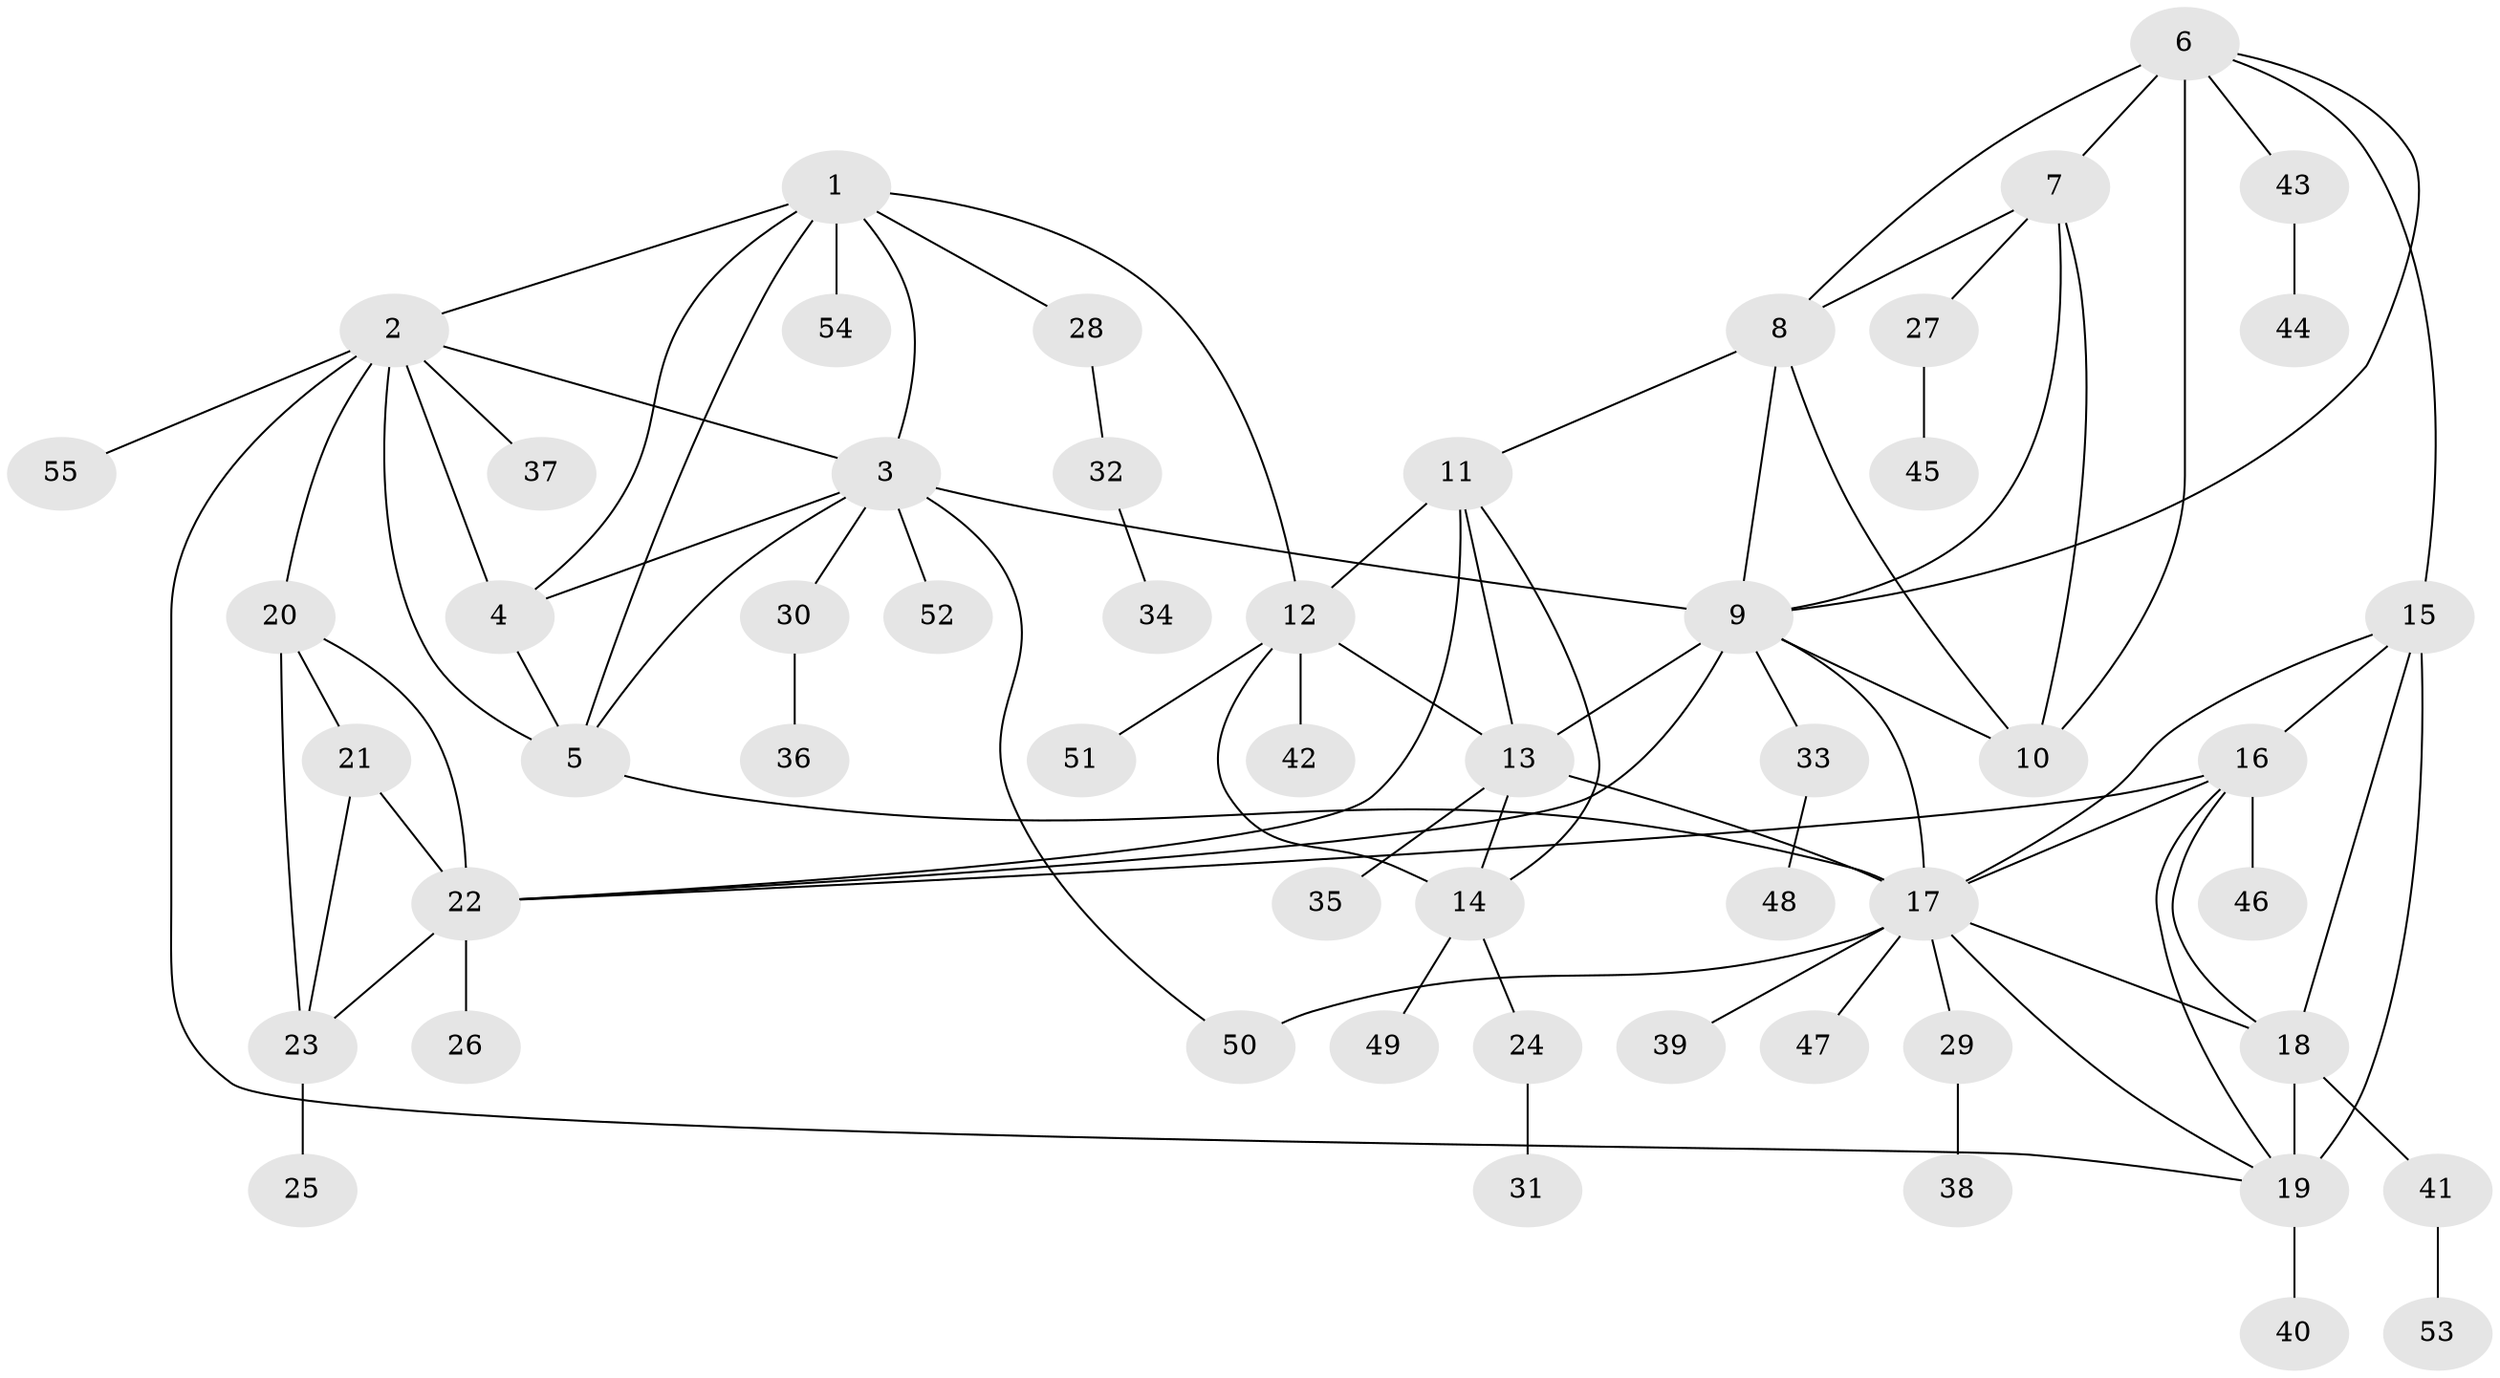 // original degree distribution, {8: 0.06422018348623854, 9: 0.01834862385321101, 4: 0.03669724770642202, 6: 0.03669724770642202, 7: 0.027522935779816515, 5: 0.027522935779816515, 13: 0.009174311926605505, 10: 0.01834862385321101, 3: 0.06422018348623854, 1: 0.5504587155963303, 2: 0.14678899082568808}
// Generated by graph-tools (version 1.1) at 2025/37/03/09/25 02:37:36]
// undirected, 55 vertices, 88 edges
graph export_dot {
graph [start="1"]
  node [color=gray90,style=filled];
  1;
  2;
  3;
  4;
  5;
  6;
  7;
  8;
  9;
  10;
  11;
  12;
  13;
  14;
  15;
  16;
  17;
  18;
  19;
  20;
  21;
  22;
  23;
  24;
  25;
  26;
  27;
  28;
  29;
  30;
  31;
  32;
  33;
  34;
  35;
  36;
  37;
  38;
  39;
  40;
  41;
  42;
  43;
  44;
  45;
  46;
  47;
  48;
  49;
  50;
  51;
  52;
  53;
  54;
  55;
  1 -- 2 [weight=1.0];
  1 -- 3 [weight=1.0];
  1 -- 4 [weight=1.0];
  1 -- 5 [weight=1.0];
  1 -- 12 [weight=1.0];
  1 -- 28 [weight=1.0];
  1 -- 54 [weight=1.0];
  2 -- 3 [weight=1.0];
  2 -- 4 [weight=1.0];
  2 -- 5 [weight=1.0];
  2 -- 19 [weight=1.0];
  2 -- 20 [weight=1.0];
  2 -- 37 [weight=1.0];
  2 -- 55 [weight=1.0];
  3 -- 4 [weight=1.0];
  3 -- 5 [weight=1.0];
  3 -- 9 [weight=1.0];
  3 -- 30 [weight=1.0];
  3 -- 50 [weight=1.0];
  3 -- 52 [weight=1.0];
  4 -- 5 [weight=4.0];
  5 -- 17 [weight=1.0];
  6 -- 7 [weight=2.0];
  6 -- 8 [weight=1.0];
  6 -- 9 [weight=1.0];
  6 -- 10 [weight=1.0];
  6 -- 15 [weight=1.0];
  6 -- 43 [weight=1.0];
  7 -- 8 [weight=1.0];
  7 -- 9 [weight=1.0];
  7 -- 10 [weight=1.0];
  7 -- 27 [weight=1.0];
  8 -- 9 [weight=1.0];
  8 -- 10 [weight=1.0];
  8 -- 11 [weight=1.0];
  9 -- 10 [weight=1.0];
  9 -- 13 [weight=1.0];
  9 -- 17 [weight=1.0];
  9 -- 22 [weight=1.0];
  9 -- 33 [weight=1.0];
  11 -- 12 [weight=2.0];
  11 -- 13 [weight=1.0];
  11 -- 14 [weight=1.0];
  11 -- 22 [weight=1.0];
  12 -- 13 [weight=2.0];
  12 -- 14 [weight=2.0];
  12 -- 42 [weight=1.0];
  12 -- 51 [weight=1.0];
  13 -- 14 [weight=1.0];
  13 -- 17 [weight=1.0];
  13 -- 35 [weight=1.0];
  14 -- 24 [weight=1.0];
  14 -- 49 [weight=2.0];
  15 -- 16 [weight=1.0];
  15 -- 17 [weight=1.0];
  15 -- 18 [weight=1.0];
  15 -- 19 [weight=4.0];
  16 -- 17 [weight=1.0];
  16 -- 18 [weight=1.0];
  16 -- 19 [weight=1.0];
  16 -- 22 [weight=1.0];
  16 -- 46 [weight=2.0];
  17 -- 18 [weight=1.0];
  17 -- 19 [weight=1.0];
  17 -- 29 [weight=1.0];
  17 -- 39 [weight=1.0];
  17 -- 47 [weight=1.0];
  17 -- 50 [weight=2.0];
  18 -- 19 [weight=1.0];
  18 -- 41 [weight=1.0];
  19 -- 40 [weight=1.0];
  20 -- 21 [weight=3.0];
  20 -- 22 [weight=2.0];
  20 -- 23 [weight=2.0];
  21 -- 22 [weight=1.0];
  21 -- 23 [weight=1.0];
  22 -- 23 [weight=1.0];
  22 -- 26 [weight=2.0];
  23 -- 25 [weight=3.0];
  24 -- 31 [weight=1.0];
  27 -- 45 [weight=1.0];
  28 -- 32 [weight=1.0];
  29 -- 38 [weight=2.0];
  30 -- 36 [weight=1.0];
  32 -- 34 [weight=1.0];
  33 -- 48 [weight=1.0];
  41 -- 53 [weight=1.0];
  43 -- 44 [weight=1.0];
}
